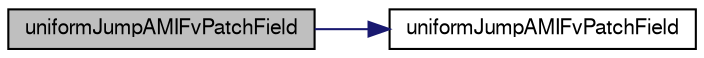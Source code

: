 digraph "uniformJumpAMIFvPatchField"
{
  bgcolor="transparent";
  edge [fontname="FreeSans",fontsize="10",labelfontname="FreeSans",labelfontsize="10"];
  node [fontname="FreeSans",fontsize="10",shape=record];
  rankdir="LR";
  Node13 [label="uniformJumpAMIFvPatchField",height=0.2,width=0.4,color="black", fillcolor="grey75", style="filled", fontcolor="black"];
  Node13 -> Node14 [color="midnightblue",fontsize="10",style="solid",fontname="FreeSans"];
  Node14 [label="uniformJumpAMIFvPatchField",height=0.2,width=0.4,color="black",URL="$a22326.html#a4566caf5aa141171d09f174b24bac1be",tooltip="Construct from patch and internal field. "];
}
